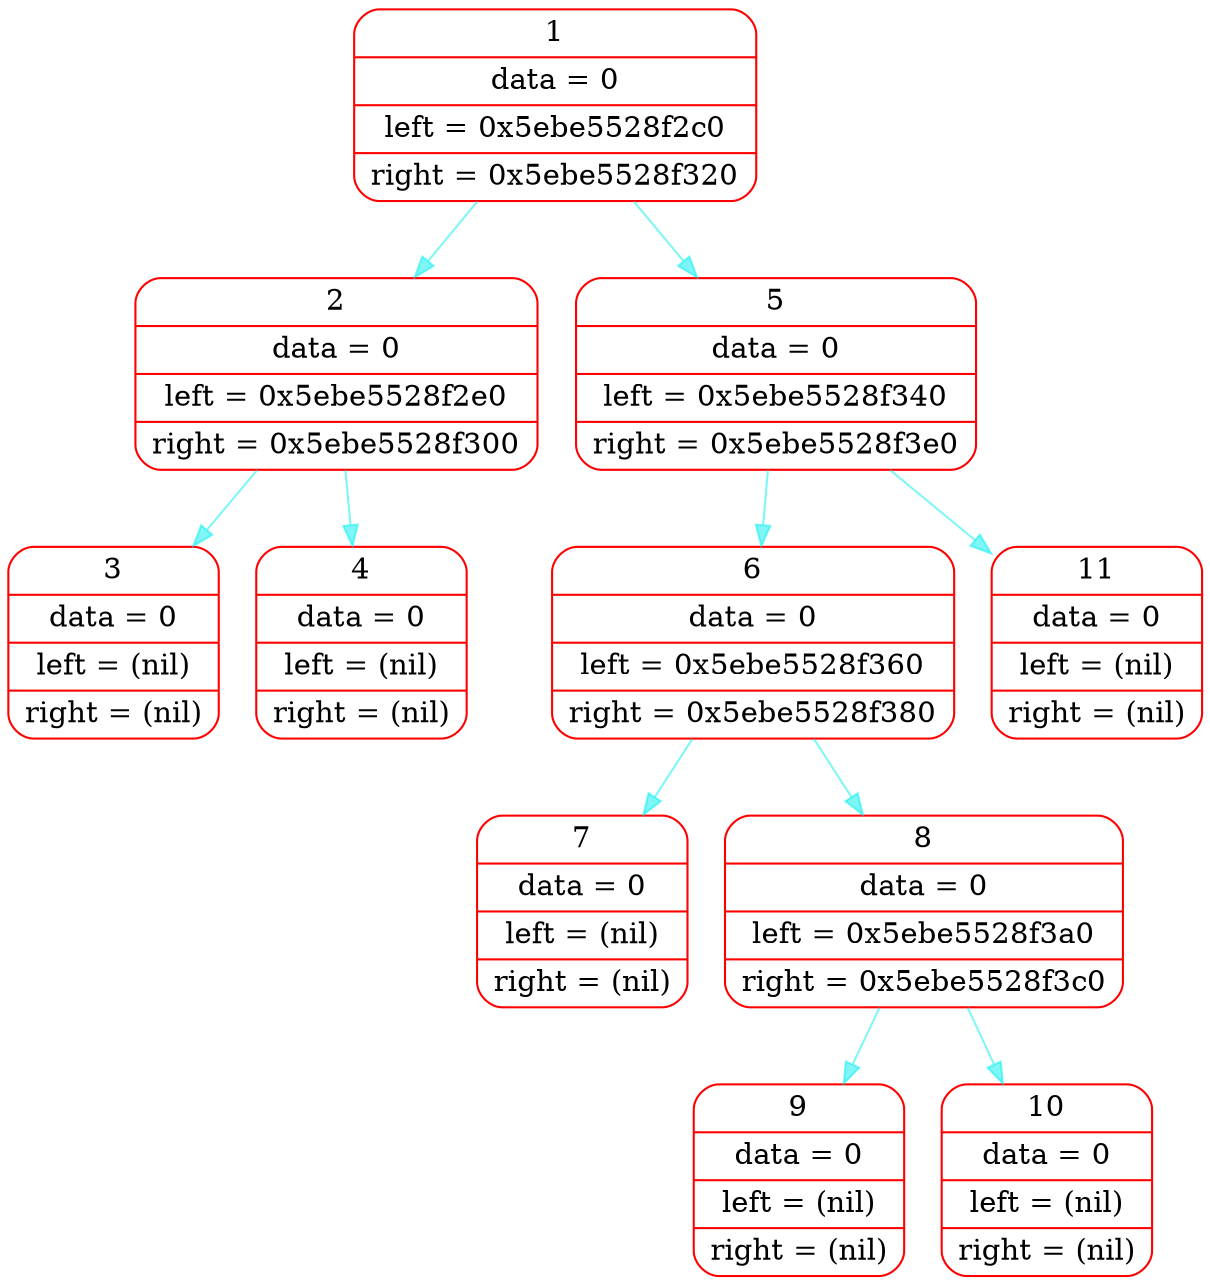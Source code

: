 digraph G{
rankdir=HR;
node[color="red",fontsize=14];
edge[color="#00eeee80",fontsize=12, penwidth=1];
elem1[shape="Mrecord", label="{ 1 | data = 0 | left = 0x5ebe5528f2c0 | right = 0x5ebe5528f320 }"];
elem1->elem2;elem2[shape="Mrecord", label="{ 2 | data = 0 | left = 0x5ebe5528f2e0 | right = 0x5ebe5528f300 }"];
elem2->elem3;elem3[shape="Mrecord", label="{ 3 | data = 0 | left = (nil) | right = (nil) }"];
elem2->elem4;elem4[shape="Mrecord", label="{ 4 | data = 0 | left = (nil) | right = (nil) }"];
elem1->elem5;elem5[shape="Mrecord", label="{ 5 | data = 0 | left = 0x5ebe5528f340 | right = 0x5ebe5528f3e0 }"];
elem5->elem6;elem6[shape="Mrecord", label="{ 6 | data = 0 | left = 0x5ebe5528f360 | right = 0x5ebe5528f380 }"];
elem6->elem7;elem7[shape="Mrecord", label="{ 7 | data = 0 | left = (nil) | right = (nil) }"];
elem6->elem8;elem8[shape="Mrecord", label="{ 8 | data = 0 | left = 0x5ebe5528f3a0 | right = 0x5ebe5528f3c0 }"];
elem8->elem9;elem9[shape="Mrecord", label="{ 9 | data = 0 | left = (nil) | right = (nil) }"];
elem8->elem10;elem10[shape="Mrecord", label="{ 10 | data = 0 | left = (nil) | right = (nil) }"];
elem5->elem11;elem11[shape="Mrecord", label="{ 11 | data = 0 | left = (nil) | right = (nil) }"];
}
